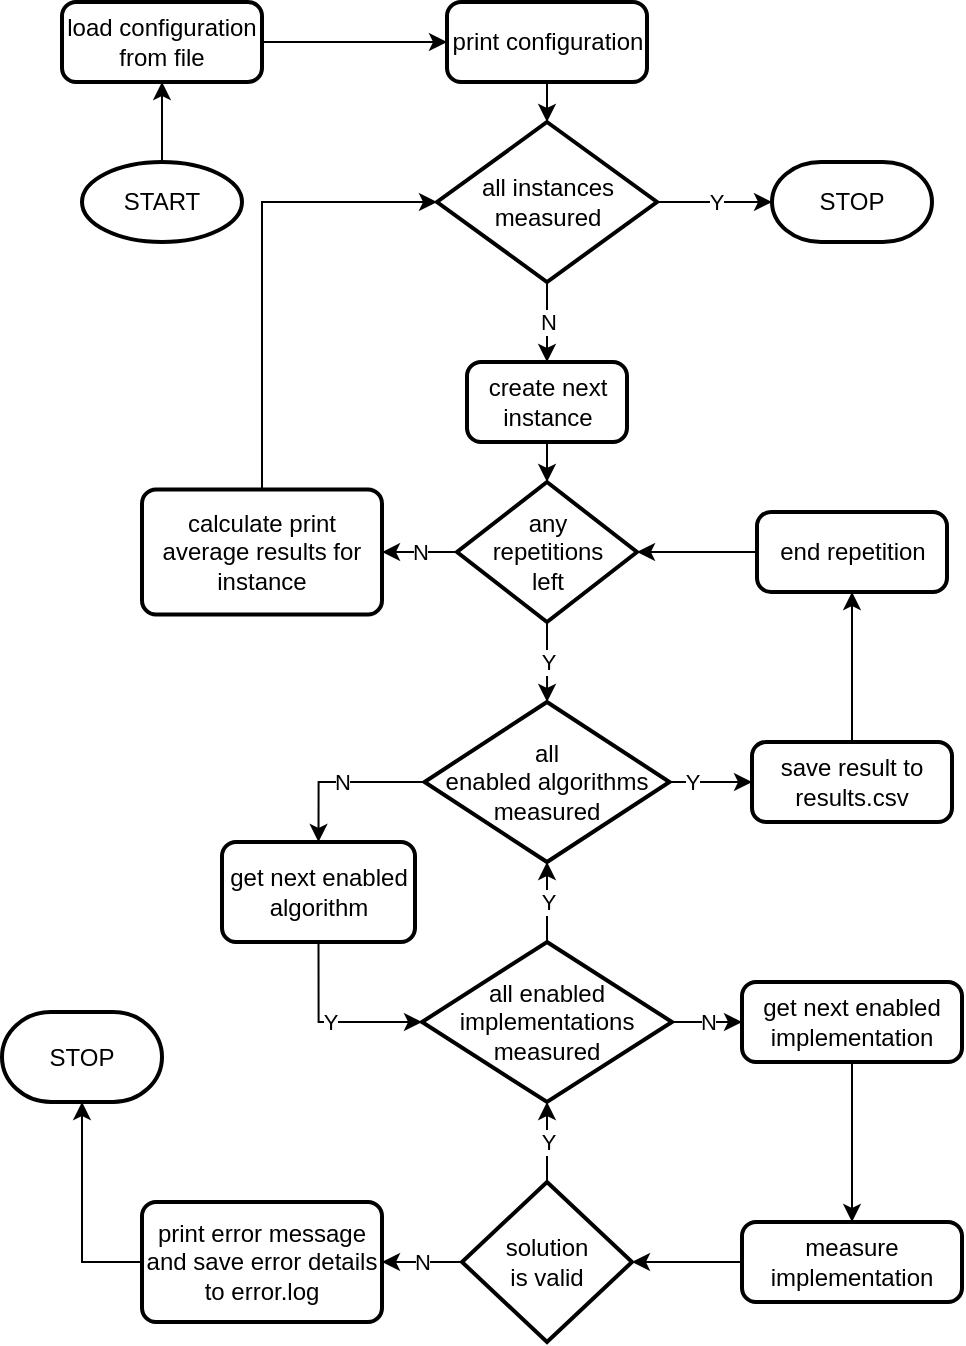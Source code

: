 <mxfile version="22.0.2" type="device">
  <diagram name="Strona-1" id="lNuLawCgoJk0iBZ7DpIz">
    <mxGraphModel dx="1147" dy="675" grid="1" gridSize="10" guides="1" tooltips="1" connect="1" arrows="1" fold="1" page="1" pageScale="1" pageWidth="827" pageHeight="1169" math="0" shadow="0">
      <root>
        <mxCell id="0" />
        <mxCell id="1" parent="0" />
        <mxCell id="TSwDQngVjZEqYf3aYmkf-4" value="" style="edgeStyle=orthogonalEdgeStyle;rounded=0;orthogonalLoop=1;jettySize=auto;html=1;" edge="1" parent="1" source="TSwDQngVjZEqYf3aYmkf-2" target="TSwDQngVjZEqYf3aYmkf-3">
          <mxGeometry relative="1" as="geometry" />
        </mxCell>
        <mxCell id="TSwDQngVjZEqYf3aYmkf-2" value="START" style="strokeWidth=2;html=1;shape=mxgraph.flowchart.start_1;whiteSpace=wrap;" vertex="1" parent="1">
          <mxGeometry x="160" y="160" width="80" height="40" as="geometry" />
        </mxCell>
        <mxCell id="TSwDQngVjZEqYf3aYmkf-28" value="" style="edgeStyle=orthogonalEdgeStyle;rounded=0;orthogonalLoop=1;jettySize=auto;html=1;" edge="1" parent="1" source="TSwDQngVjZEqYf3aYmkf-3" target="TSwDQngVjZEqYf3aYmkf-27">
          <mxGeometry relative="1" as="geometry" />
        </mxCell>
        <mxCell id="TSwDQngVjZEqYf3aYmkf-3" value="load configuration from file" style="rounded=1;whiteSpace=wrap;html=1;absoluteArcSize=1;arcSize=14;strokeWidth=2;" vertex="1" parent="1">
          <mxGeometry x="150" y="80" width="100" height="40" as="geometry" />
        </mxCell>
        <mxCell id="TSwDQngVjZEqYf3aYmkf-11" value="Y" style="edgeStyle=orthogonalEdgeStyle;rounded=0;orthogonalLoop=1;jettySize=auto;html=1;" edge="1" parent="1" source="TSwDQngVjZEqYf3aYmkf-7" target="TSwDQngVjZEqYf3aYmkf-10">
          <mxGeometry relative="1" as="geometry" />
        </mxCell>
        <mxCell id="TSwDQngVjZEqYf3aYmkf-13" value="N" style="edgeStyle=orthogonalEdgeStyle;rounded=0;orthogonalLoop=1;jettySize=auto;html=1;" edge="1" parent="1" source="TSwDQngVjZEqYf3aYmkf-7" target="TSwDQngVjZEqYf3aYmkf-12">
          <mxGeometry relative="1" as="geometry" />
        </mxCell>
        <mxCell id="TSwDQngVjZEqYf3aYmkf-7" value="all instances measured" style="strokeWidth=2;html=1;shape=mxgraph.flowchart.decision;whiteSpace=wrap;" vertex="1" parent="1">
          <mxGeometry x="337.5" y="140" width="110" height="80" as="geometry" />
        </mxCell>
        <mxCell id="TSwDQngVjZEqYf3aYmkf-10" value="STOP" style="strokeWidth=2;html=1;shape=mxgraph.flowchart.terminator;whiteSpace=wrap;" vertex="1" parent="1">
          <mxGeometry x="505" y="160" width="80" height="40" as="geometry" />
        </mxCell>
        <mxCell id="TSwDQngVjZEqYf3aYmkf-16" value="" style="edgeStyle=orthogonalEdgeStyle;rounded=0;orthogonalLoop=1;jettySize=auto;html=1;" edge="1" parent="1" source="TSwDQngVjZEqYf3aYmkf-12" target="TSwDQngVjZEqYf3aYmkf-15">
          <mxGeometry relative="1" as="geometry" />
        </mxCell>
        <mxCell id="TSwDQngVjZEqYf3aYmkf-12" value="create next instance" style="rounded=1;whiteSpace=wrap;html=1;absoluteArcSize=1;arcSize=14;strokeWidth=2;" vertex="1" parent="1">
          <mxGeometry x="352.5" y="260" width="80" height="40" as="geometry" />
        </mxCell>
        <mxCell id="TSwDQngVjZEqYf3aYmkf-20" value="N" style="edgeStyle=orthogonalEdgeStyle;rounded=0;orthogonalLoop=1;jettySize=auto;html=1;" edge="1" parent="1" source="TSwDQngVjZEqYf3aYmkf-15" target="TSwDQngVjZEqYf3aYmkf-19">
          <mxGeometry relative="1" as="geometry" />
        </mxCell>
        <mxCell id="TSwDQngVjZEqYf3aYmkf-70" value="Y" style="edgeStyle=orthogonalEdgeStyle;rounded=0;orthogonalLoop=1;jettySize=auto;html=1;" edge="1" parent="1" source="TSwDQngVjZEqYf3aYmkf-15" target="TSwDQngVjZEqYf3aYmkf-69">
          <mxGeometry relative="1" as="geometry" />
        </mxCell>
        <mxCell id="TSwDQngVjZEqYf3aYmkf-15" value="any &lt;br&gt;repetitions&lt;br&gt;left" style="strokeWidth=2;html=1;shape=mxgraph.flowchart.decision;whiteSpace=wrap;" vertex="1" parent="1">
          <mxGeometry x="347.5" y="320" width="90" height="70" as="geometry" />
        </mxCell>
        <mxCell id="TSwDQngVjZEqYf3aYmkf-19" value="calculate print average results for&lt;br&gt;instance" style="rounded=1;whiteSpace=wrap;html=1;absoluteArcSize=1;arcSize=14;strokeWidth=2;" vertex="1" parent="1">
          <mxGeometry x="190" y="323.75" width="120" height="62.5" as="geometry" />
        </mxCell>
        <mxCell id="TSwDQngVjZEqYf3aYmkf-22" style="edgeStyle=orthogonalEdgeStyle;rounded=0;orthogonalLoop=1;jettySize=auto;html=1;entryX=0;entryY=0.5;entryDx=0;entryDy=0;entryPerimeter=0;exitX=0.5;exitY=0;exitDx=0;exitDy=0;" edge="1" parent="1" source="TSwDQngVjZEqYf3aYmkf-19" target="TSwDQngVjZEqYf3aYmkf-7">
          <mxGeometry relative="1" as="geometry">
            <Array as="points">
              <mxPoint x="250" y="180" />
            </Array>
          </mxGeometry>
        </mxCell>
        <mxCell id="TSwDQngVjZEqYf3aYmkf-29" value="" style="edgeStyle=orthogonalEdgeStyle;rounded=0;orthogonalLoop=1;jettySize=auto;html=1;" edge="1" parent="1" source="TSwDQngVjZEqYf3aYmkf-27" target="TSwDQngVjZEqYf3aYmkf-7">
          <mxGeometry relative="1" as="geometry" />
        </mxCell>
        <mxCell id="TSwDQngVjZEqYf3aYmkf-27" value="print configuration" style="rounded=1;whiteSpace=wrap;html=1;absoluteArcSize=1;arcSize=14;strokeWidth=2;" vertex="1" parent="1">
          <mxGeometry x="342.5" y="80" width="100" height="40" as="geometry" />
        </mxCell>
        <mxCell id="TSwDQngVjZEqYf3aYmkf-84" value="N" style="edgeStyle=orthogonalEdgeStyle;rounded=0;orthogonalLoop=1;jettySize=auto;html=1;exitX=1;exitY=0.5;exitDx=0;exitDy=0;exitPerimeter=0;" edge="1" parent="1" source="TSwDQngVjZEqYf3aYmkf-34" target="TSwDQngVjZEqYf3aYmkf-83">
          <mxGeometry relative="1" as="geometry" />
        </mxCell>
        <mxCell id="TSwDQngVjZEqYf3aYmkf-34" value="all enabled&lt;br&gt;implementations&lt;br&gt;measured" style="strokeWidth=2;html=1;shape=mxgraph.flowchart.decision;whiteSpace=wrap;" vertex="1" parent="1">
          <mxGeometry x="330" y="550" width="125" height="80" as="geometry" />
        </mxCell>
        <mxCell id="TSwDQngVjZEqYf3aYmkf-38" value="" style="edgeStyle=orthogonalEdgeStyle;rounded=0;orthogonalLoop=1;jettySize=auto;html=1;" edge="1" parent="1" source="TSwDQngVjZEqYf3aYmkf-35" target="TSwDQngVjZEqYf3aYmkf-37">
          <mxGeometry relative="1" as="geometry">
            <mxPoint x="390.053" y="865" as="sourcePoint" />
          </mxGeometry>
        </mxCell>
        <mxCell id="TSwDQngVjZEqYf3aYmkf-35" value="measure implementation" style="rounded=1;whiteSpace=wrap;html=1;absoluteArcSize=1;arcSize=14;strokeWidth=2;" vertex="1" parent="1">
          <mxGeometry x="490" y="690" width="110" height="40" as="geometry" />
        </mxCell>
        <mxCell id="TSwDQngVjZEqYf3aYmkf-87" value="N" style="edgeStyle=orthogonalEdgeStyle;rounded=0;orthogonalLoop=1;jettySize=auto;html=1;entryX=1;entryY=0.5;entryDx=0;entryDy=0;" edge="1" parent="1" source="TSwDQngVjZEqYf3aYmkf-37" target="TSwDQngVjZEqYf3aYmkf-40">
          <mxGeometry relative="1" as="geometry" />
        </mxCell>
        <mxCell id="TSwDQngVjZEqYf3aYmkf-97" value="Y" style="edgeStyle=orthogonalEdgeStyle;rounded=0;orthogonalLoop=1;jettySize=auto;html=1;" edge="1" parent="1" source="TSwDQngVjZEqYf3aYmkf-37" target="TSwDQngVjZEqYf3aYmkf-34">
          <mxGeometry relative="1" as="geometry" />
        </mxCell>
        <mxCell id="TSwDQngVjZEqYf3aYmkf-37" value="solution&lt;br&gt;is valid" style="strokeWidth=2;html=1;shape=mxgraph.flowchart.decision;whiteSpace=wrap;" vertex="1" parent="1">
          <mxGeometry x="350" y="670" width="85" height="80" as="geometry" />
        </mxCell>
        <mxCell id="TSwDQngVjZEqYf3aYmkf-40" value="print error message and save error details to error.log" style="rounded=1;whiteSpace=wrap;html=1;absoluteArcSize=1;arcSize=14;strokeWidth=2;" vertex="1" parent="1">
          <mxGeometry x="190" y="680" width="120" height="60" as="geometry" />
        </mxCell>
        <mxCell id="TSwDQngVjZEqYf3aYmkf-76" value="N" style="edgeStyle=orthogonalEdgeStyle;rounded=0;orthogonalLoop=1;jettySize=auto;html=1;entryX=0.5;entryY=0;entryDx=0;entryDy=0;" edge="1" parent="1" source="TSwDQngVjZEqYf3aYmkf-69" target="TSwDQngVjZEqYf3aYmkf-74">
          <mxGeometry relative="1" as="geometry" />
        </mxCell>
        <mxCell id="TSwDQngVjZEqYf3aYmkf-94" value="Y" style="edgeStyle=orthogonalEdgeStyle;rounded=0;orthogonalLoop=1;jettySize=auto;html=1;entryX=0;entryY=0.5;entryDx=0;entryDy=0;" edge="1" parent="1" source="TSwDQngVjZEqYf3aYmkf-69" target="TSwDQngVjZEqYf3aYmkf-90">
          <mxGeometry x="-0.447" relative="1" as="geometry">
            <mxPoint as="offset" />
          </mxGeometry>
        </mxCell>
        <mxCell id="TSwDQngVjZEqYf3aYmkf-69" value="all &lt;br&gt;enabled algorithms measured" style="strokeWidth=2;html=1;shape=mxgraph.flowchart.decision;whiteSpace=wrap;" vertex="1" parent="1">
          <mxGeometry x="331.25" y="430" width="122.5" height="80" as="geometry" />
        </mxCell>
        <mxCell id="TSwDQngVjZEqYf3aYmkf-74" value="get next enabled algorithm" style="rounded=1;whiteSpace=wrap;html=1;absoluteArcSize=1;arcSize=14;strokeWidth=2;" vertex="1" parent="1">
          <mxGeometry x="230" y="500" width="96.5" height="50" as="geometry" />
        </mxCell>
        <mxCell id="TSwDQngVjZEqYf3aYmkf-77" value="Y" style="edgeStyle=orthogonalEdgeStyle;rounded=0;orthogonalLoop=1;jettySize=auto;html=1;entryX=0;entryY=0.5;entryDx=0;entryDy=0;entryPerimeter=0;exitX=0.5;exitY=1;exitDx=0;exitDy=0;" edge="1" parent="1" source="TSwDQngVjZEqYf3aYmkf-74" target="TSwDQngVjZEqYf3aYmkf-34">
          <mxGeometry relative="1" as="geometry">
            <mxPoint x="390" y="650" as="targetPoint" />
          </mxGeometry>
        </mxCell>
        <mxCell id="TSwDQngVjZEqYf3aYmkf-86" style="edgeStyle=orthogonalEdgeStyle;rounded=0;orthogonalLoop=1;jettySize=auto;html=1;entryX=0.5;entryY=0;entryDx=0;entryDy=0;" edge="1" parent="1" source="TSwDQngVjZEqYf3aYmkf-83" target="TSwDQngVjZEqYf3aYmkf-35">
          <mxGeometry relative="1" as="geometry" />
        </mxCell>
        <mxCell id="TSwDQngVjZEqYf3aYmkf-83" value="get next enabled implementation" style="rounded=1;whiteSpace=wrap;html=1;absoluteArcSize=1;arcSize=14;strokeWidth=2;" vertex="1" parent="1">
          <mxGeometry x="490" y="570" width="110" height="40" as="geometry" />
        </mxCell>
        <mxCell id="TSwDQngVjZEqYf3aYmkf-85" value="Y" style="edgeStyle=orthogonalEdgeStyle;orthogonalLoop=1;jettySize=auto;html=1;entryX=0.5;entryY=1;entryDx=0;entryDy=0;entryPerimeter=0;exitX=0.5;exitY=0;exitDx=0;exitDy=0;exitPerimeter=0;rounded=0;" edge="1" parent="1" source="TSwDQngVjZEqYf3aYmkf-34" target="TSwDQngVjZEqYf3aYmkf-69">
          <mxGeometry relative="1" as="geometry">
            <mxPoint as="offset" />
          </mxGeometry>
        </mxCell>
        <mxCell id="TSwDQngVjZEqYf3aYmkf-101" value="" style="edgeStyle=orthogonalEdgeStyle;rounded=0;orthogonalLoop=1;jettySize=auto;html=1;" edge="1" parent="1" source="TSwDQngVjZEqYf3aYmkf-90" target="TSwDQngVjZEqYf3aYmkf-99">
          <mxGeometry relative="1" as="geometry" />
        </mxCell>
        <mxCell id="TSwDQngVjZEqYf3aYmkf-90" value="save result to results.csv" style="rounded=1;whiteSpace=wrap;html=1;absoluteArcSize=1;arcSize=14;strokeWidth=2;" vertex="1" parent="1">
          <mxGeometry x="495" y="450" width="100" height="40" as="geometry" />
        </mxCell>
        <mxCell id="TSwDQngVjZEqYf3aYmkf-100" value="" style="edgeStyle=orthogonalEdgeStyle;rounded=0;orthogonalLoop=1;jettySize=auto;html=1;" edge="1" parent="1" source="TSwDQngVjZEqYf3aYmkf-99" target="TSwDQngVjZEqYf3aYmkf-15">
          <mxGeometry relative="1" as="geometry" />
        </mxCell>
        <mxCell id="TSwDQngVjZEqYf3aYmkf-99" value="end repetition" style="rounded=1;whiteSpace=wrap;html=1;absoluteArcSize=1;arcSize=14;strokeWidth=2;" vertex="1" parent="1">
          <mxGeometry x="497.5" y="335" width="95" height="40" as="geometry" />
        </mxCell>
        <mxCell id="TSwDQngVjZEqYf3aYmkf-103" value="STOP" style="strokeWidth=2;html=1;shape=mxgraph.flowchart.terminator;whiteSpace=wrap;" vertex="1" parent="1">
          <mxGeometry x="120" y="585" width="80" height="45" as="geometry" />
        </mxCell>
        <mxCell id="TSwDQngVjZEqYf3aYmkf-104" style="edgeStyle=orthogonalEdgeStyle;rounded=0;orthogonalLoop=1;jettySize=auto;html=1;entryX=0.5;entryY=1;entryDx=0;entryDy=0;entryPerimeter=0;" edge="1" parent="1" source="TSwDQngVjZEqYf3aYmkf-40" target="TSwDQngVjZEqYf3aYmkf-103">
          <mxGeometry relative="1" as="geometry">
            <Array as="points">
              <mxPoint x="160" y="710" />
            </Array>
          </mxGeometry>
        </mxCell>
      </root>
    </mxGraphModel>
  </diagram>
</mxfile>
